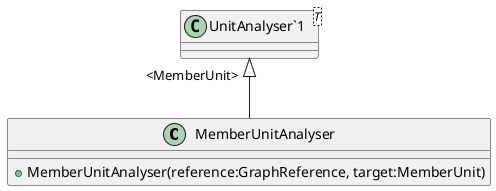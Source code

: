 @startuml
class MemberUnitAnalyser {
    + MemberUnitAnalyser(reference:GraphReference, target:MemberUnit)
}
class "UnitAnalyser`1"<T> {
}
"UnitAnalyser`1" "<MemberUnit>" <|-- MemberUnitAnalyser
@enduml
